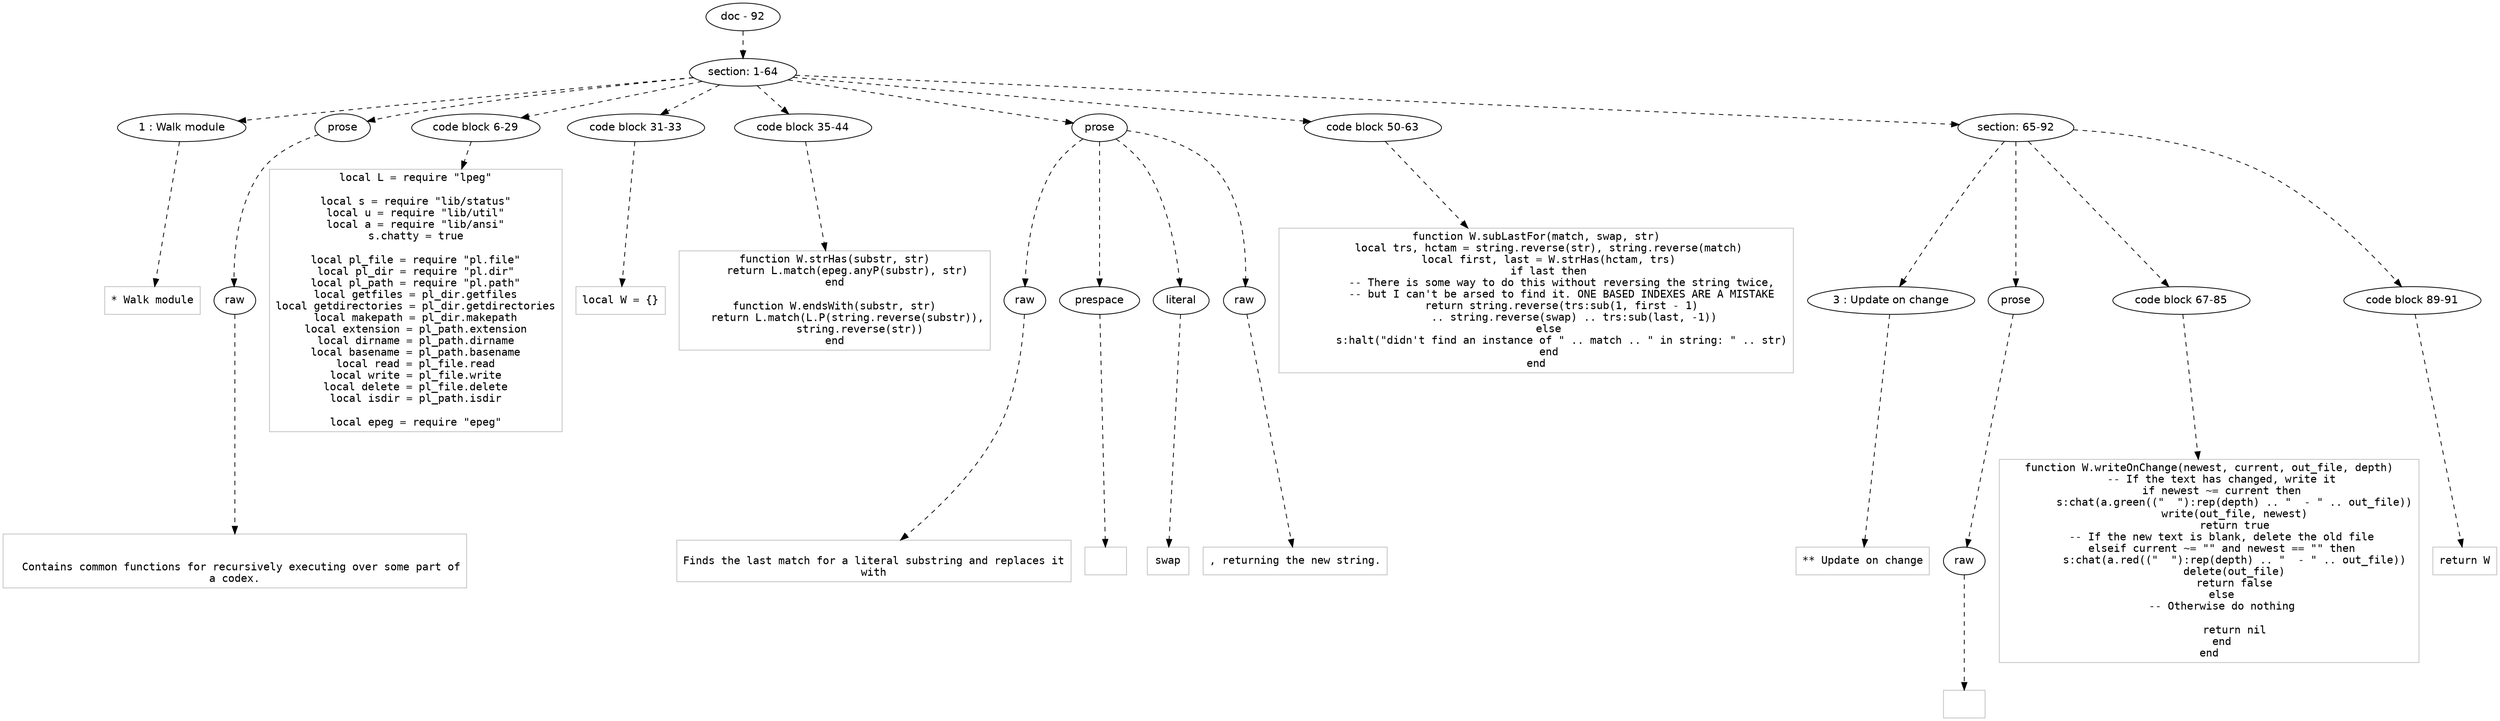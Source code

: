 digraph lpegNode {

node [fontname=Helvetica]
edge [style=dashed]

doc_0 [label="doc - 92"]


doc_0 -> { section_1}
{rank=same; section_1}

section_1 [label="section: 1-64"]


// END RANK doc_0

section_1 -> { header_2 prose_3 codeblock_4 codeblock_5 codeblock_6 prose_7 codeblock_8 section_9}
{rank=same; header_2 prose_3 codeblock_4 codeblock_5 codeblock_6 prose_7 codeblock_8 section_9}

header_2 [label="1 : Walk module"]

prose_3 [label="prose"]

codeblock_4 [label="code block 6-29"]

codeblock_5 [label="code block 31-33"]

codeblock_6 [label="code block 35-44"]

prose_7 [label="prose"]

codeblock_8 [label="code block 50-63"]

section_9 [label="section: 65-92"]


// END RANK section_1

header_2 -> leaf_10
leaf_10  [color=Gray,shape=rectangle,fontname=Inconsolata,label="* Walk module"]
// END RANK header_2

prose_3 -> { raw_11}
{rank=same; raw_11}

raw_11 [label="raw"]


// END RANK prose_3

raw_11 -> leaf_12
leaf_12  [color=Gray,shape=rectangle,fontname=Inconsolata,label="

  Contains common functions for recursively executing over some part of
a codex.
"]
// END RANK raw_11

codeblock_4 -> leaf_13
leaf_13  [color=Gray,shape=rectangle,fontname=Inconsolata,label="local L = require \"lpeg\"

local s = require \"lib/status\"
local u = require \"lib/util\"
local a = require \"lib/ansi\"
s.chatty = true

local pl_file = require \"pl.file\"
local pl_dir = require \"pl.dir\"
local pl_path = require \"pl.path\"
local getfiles = pl_dir.getfiles
local getdirectories = pl_dir.getdirectories
local makepath = pl_dir.makepath
local extension = pl_path.extension
local dirname = pl_path.dirname
local basename = pl_path.basename
local read = pl_file.read
local write = pl_file.write
local delete = pl_file.delete
local isdir = pl_path.isdir

local epeg = require \"epeg\""]
// END RANK codeblock_4

codeblock_5 -> leaf_14
leaf_14  [color=Gray,shape=rectangle,fontname=Inconsolata,label="local W = {}"]
// END RANK codeblock_5

codeblock_6 -> leaf_15
leaf_15  [color=Gray,shape=rectangle,fontname=Inconsolata,label="function W.strHas(substr, str)
    return L.match(epeg.anyP(substr), str)
end

function W.endsWith(substr, str)
    return L.match(L.P(string.reverse(substr)),
        string.reverse(str))
end"]
// END RANK codeblock_6

prose_7 -> { raw_16 prespace_17 literal_18 raw_19}
{rank=same; raw_16 prespace_17 literal_18 raw_19}

raw_16 [label="raw"]

prespace_17 [label="prespace"]

literal_18 [label="literal"]

raw_19 [label="raw"]


// END RANK prose_7

raw_16 -> leaf_20
leaf_20  [color=Gray,shape=rectangle,fontname=Inconsolata,label="
Finds the last match for a literal substring and replaces it
with"]
// END RANK raw_16

prespace_17 -> leaf_21
leaf_21  [color=Gray,shape=rectangle,fontname=Inconsolata,label=" "]
// END RANK prespace_17

literal_18 -> leaf_22
leaf_22  [color=Gray,shape=rectangle,fontname=Inconsolata,label="swap"]
// END RANK literal_18

raw_19 -> leaf_23
leaf_23  [color=Gray,shape=rectangle,fontname=Inconsolata,label=", returning the new string.
"]
// END RANK raw_19

codeblock_8 -> leaf_24
leaf_24  [color=Gray,shape=rectangle,fontname=Inconsolata,label="function W.subLastFor(match, swap, str)
    local trs, hctam = string.reverse(str), string.reverse(match)
    local first, last = W.strHas(hctam, trs)
    if last then
        -- There is some way to do this without reversing the string twice,
        -- but I can't be arsed to find it. ONE BASED INDEXES ARE A MISTAKE
        return string.reverse(trs:sub(1, first - 1)
            .. string.reverse(swap) .. trs:sub(last, -1))
    else
        s:halt(\"didn't find an instance of \" .. match .. \" in string: \" .. str)
    end
end"]
// END RANK codeblock_8

section_9 -> { header_25 prose_26 codeblock_27 codeblock_28}
{rank=same; header_25 prose_26 codeblock_27 codeblock_28}

header_25 [label="3 : Update on change"]

prose_26 [label="prose"]

codeblock_27 [label="code block 67-85"]

codeblock_28 [label="code block 89-91"]


// END RANK section_9

header_25 -> leaf_29
leaf_29  [color=Gray,shape=rectangle,fontname=Inconsolata,label="** Update on change
"]
// END RANK header_25

prose_26 -> { raw_30}
{rank=same; raw_30}

raw_30 [label="raw"]


// END RANK prose_26

raw_30 -> leaf_31
leaf_31  [color=Gray,shape=rectangle,fontname=Inconsolata,label="
"]
// END RANK raw_30

codeblock_27 -> leaf_32
leaf_32  [color=Gray,shape=rectangle,fontname=Inconsolata,label="function W.writeOnChange(newest, current, out_file, depth)
    -- If the text has changed, write it
    if newest ~= current then
        s:chat(a.green((\"  \"):rep(depth) .. \"  - \" .. out_file))
        write(out_file, newest)
        return true
    -- If the new text is blank, delete the old file
    elseif current ~= \"\" and newest == \"\" then
        s:chat(a.red((\"  \"):rep(depth) .. \"  - \" .. out_file))
        delete(out_file)
        return false
    else
    -- Otherwise do nothing

        return nil
    end
end"]
// END RANK codeblock_27

codeblock_28 -> leaf_33
leaf_33  [color=Gray,shape=rectangle,fontname=Inconsolata,label="return W"]
// END RANK codeblock_28


}
